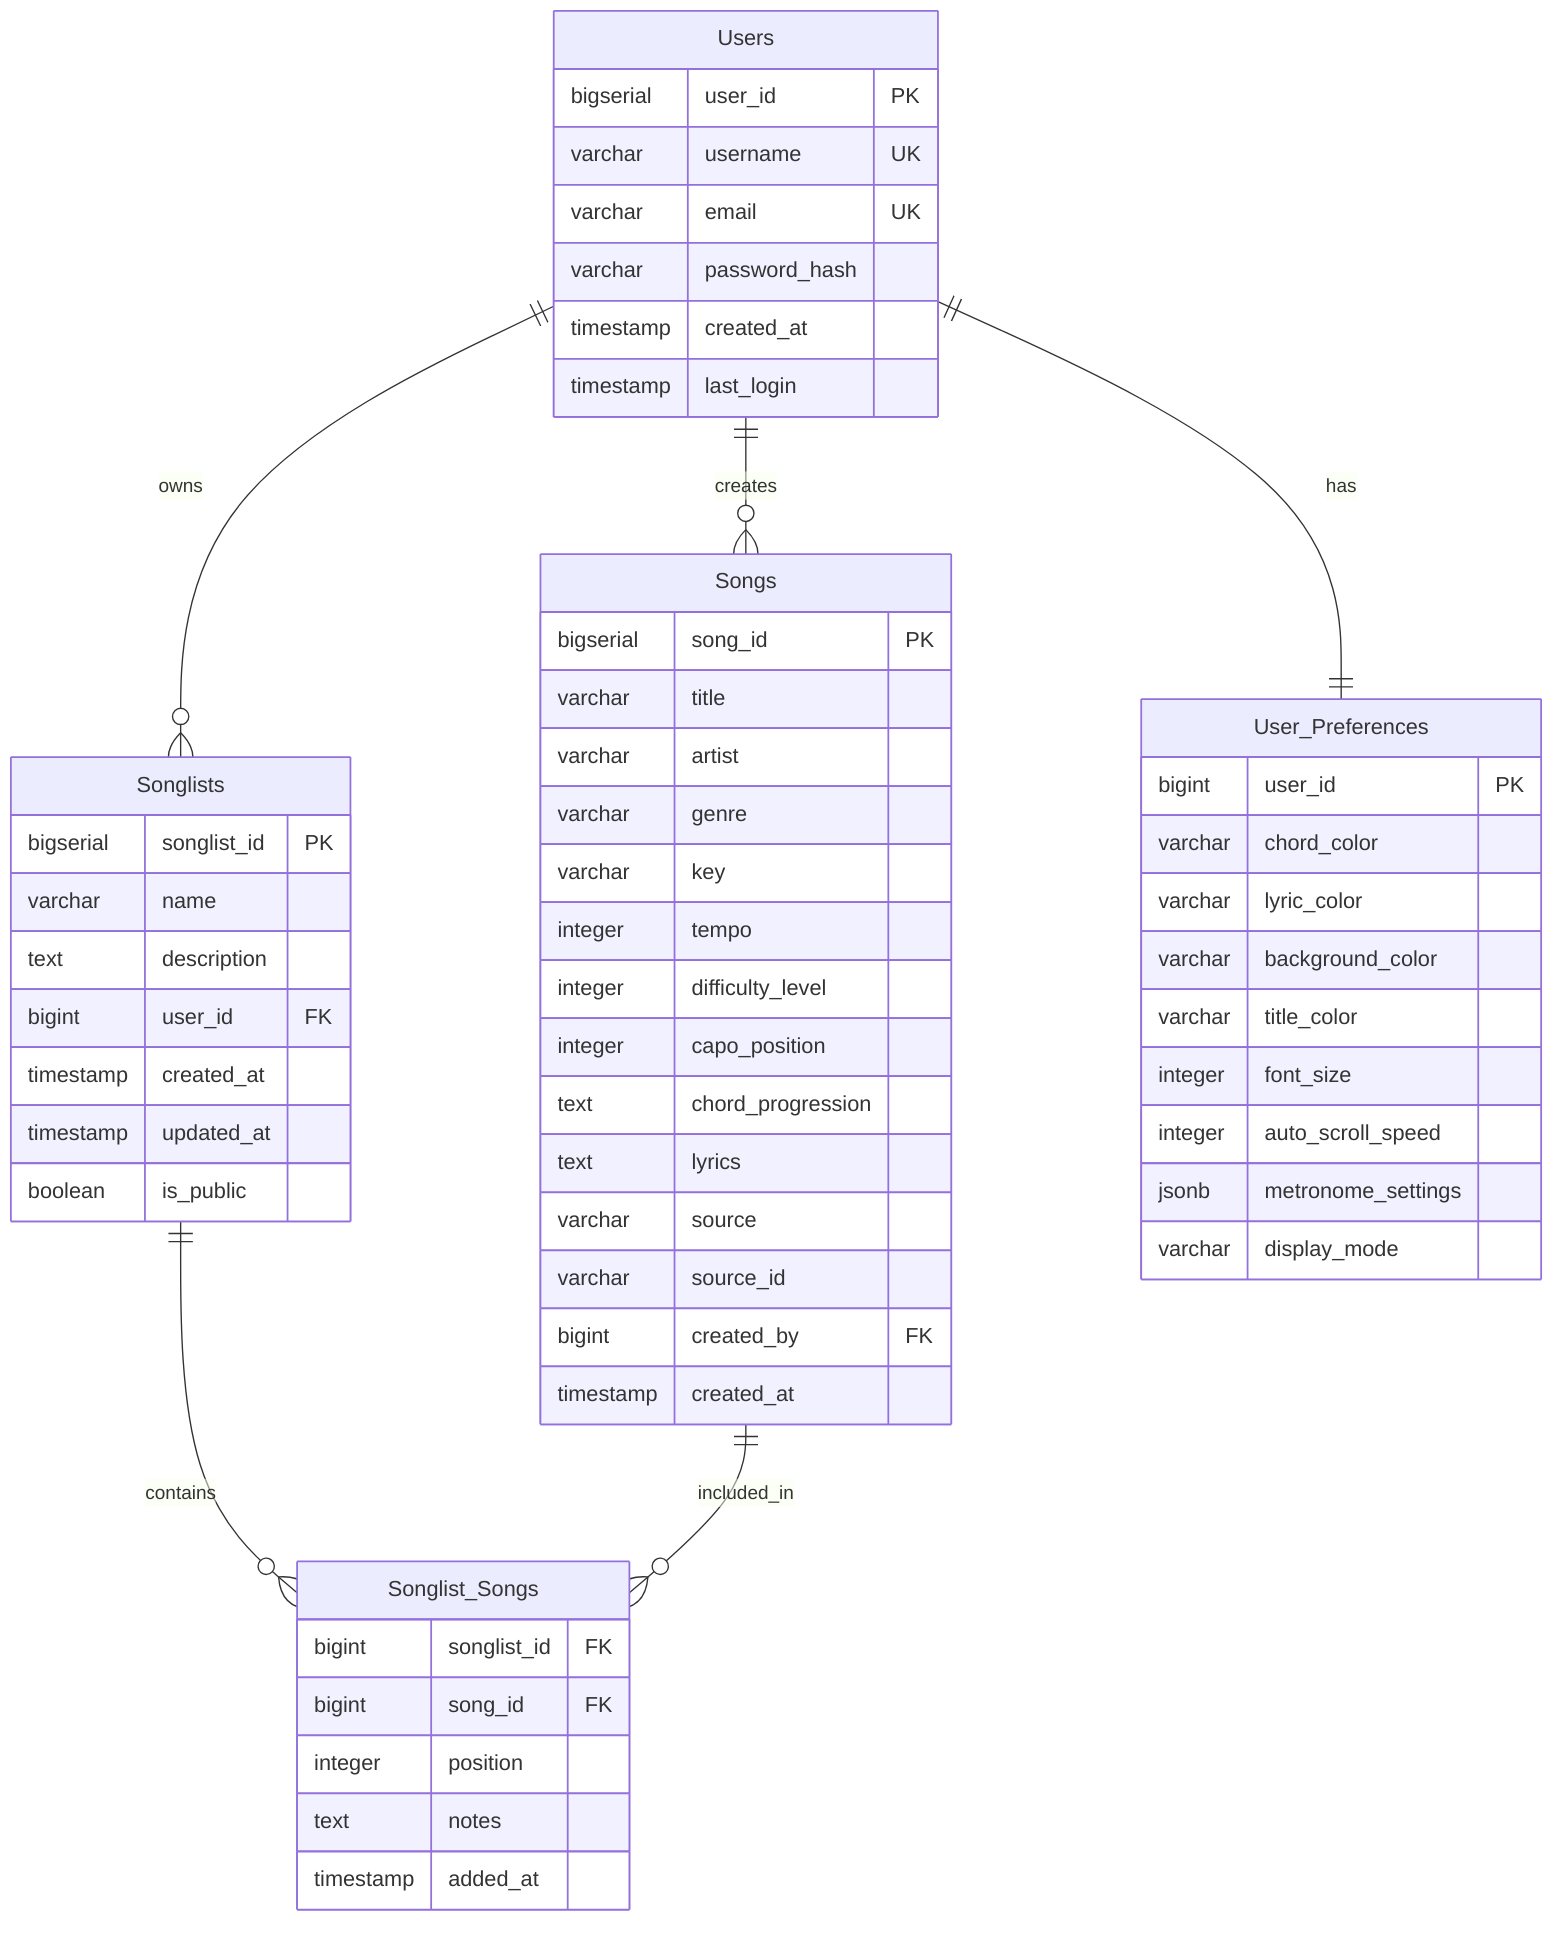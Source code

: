 erDiagram
    Users {
        bigserial user_id PK
        varchar username UK
        varchar email UK
        varchar password_hash
        timestamp created_at
        timestamp last_login
    }

    Songs {
        bigserial song_id PK
        varchar title
        varchar artist
        varchar genre
        varchar key
        integer tempo
        integer difficulty_level
        integer capo_position
        text chord_progression
        text lyrics
        varchar source
        varchar source_id
        bigint created_by FK
        timestamp created_at
    }

    Songlists {
        bigserial songlist_id PK
        varchar name
        text description
        bigint user_id FK
        timestamp created_at
        timestamp updated_at
        boolean is_public
    }

    Songlist_Songs {
        bigint songlist_id FK
        bigint song_id FK
        integer position
        text notes
        timestamp added_at
    }

    User_Preferences {
        bigint user_id PK
        varchar chord_color
        varchar lyric_color
        varchar background_color
        varchar title_color
        integer font_size
        integer auto_scroll_speed
        jsonb metronome_settings
        varchar display_mode
    }

    Users ||--o{ Songs : "creates"
    Users ||--o{ Songlists : "owns"
    Users ||--|| User_Preferences : "has"
    Songlists ||--o{ Songlist_Songs : "contains"
    Songs ||--o{ Songlist_Songs : "included_in"